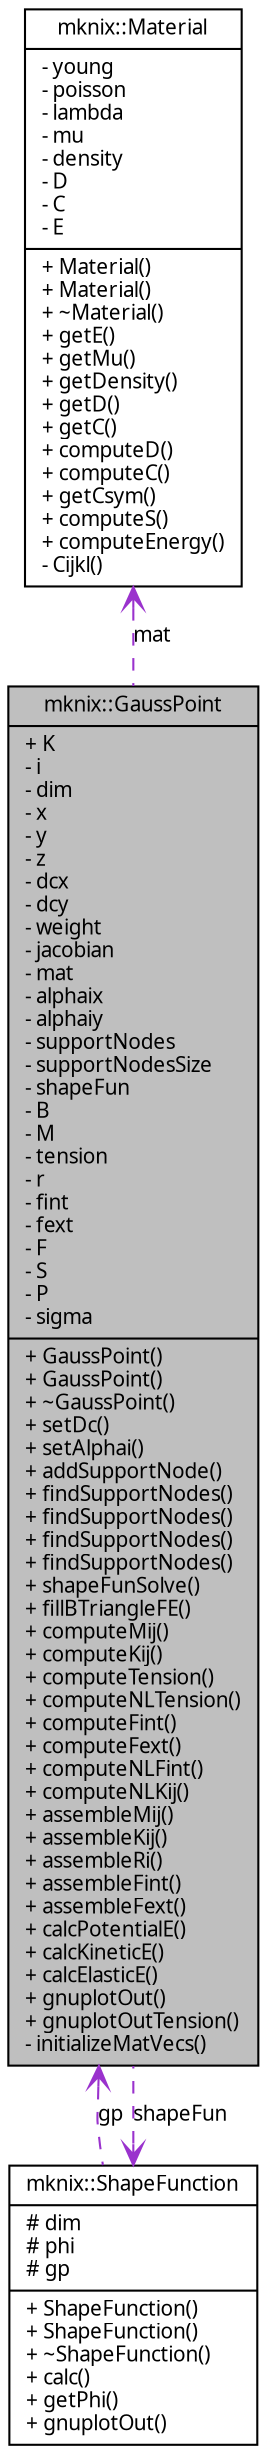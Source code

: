 digraph G
{
  edge [fontname="FreeSans.ttf",fontsize=10,labelfontname="FreeSans.ttf",labelfontsize=10];
  node [fontname="FreeSans.ttf",fontsize=10,shape=record];
  Node1 [label="{mknix::GaussPoint\n|+ K\l- i\l- dim\l- x\l- y\l- z\l- dcx\l- dcy\l- weight\l- jacobian\l- mat\l- alphaix\l- alphaiy\l- supportNodes\l- supportNodesSize\l- shapeFun\l- B\l- M\l- tension\l- r\l- fint\l- fext\l- F\l- S\l- P\l- sigma\l|+ GaussPoint()\l+ GaussPoint()\l+ ~GaussPoint()\l+ setDc()\l+ setAlphai()\l+ addSupportNode()\l+ findSupportNodes()\l+ findSupportNodes()\l+ findSupportNodes()\l+ findSupportNodes()\l+ shapeFunSolve()\l+ fillBTriangleFE()\l+ computeMij()\l+ computeKij()\l+ computeTension()\l+ computeNLTension()\l+ computeFint()\l+ computeFext()\l+ computeNLFint()\l+ computeNLKij()\l+ assembleMij()\l+ assembleKij()\l+ assembleRi()\l+ assembleFint()\l+ assembleFext()\l+ calcPotentialE()\l+ calcKineticE()\l+ calcElasticE()\l+ gnuplotOut()\l+ gnuplotOutTension()\l- initializeMatVecs()\l}",height=0.2,width=0.4,color="black", fillcolor="grey75", style="filled" fontcolor="black"];
  Node2 -> Node1 [dir=back,color="darkorchid3",fontsize=10,style="dashed",label="mat",arrowtail="open"];
  Node2 [label="{mknix::Material\n|- young\l- poisson\l- lambda\l- mu\l- density\l- D\l- C\l- E\l|+ Material()\l+ Material()\l+ ~Material()\l+ getE()\l+ getMu()\l+ getDensity()\l+ getD()\l+ getC()\l+ computeD()\l+ computeC()\l+ getCsym()\l+ computeS()\l+ computeEnergy()\l- Cijkl()\l}",height=0.2,width=0.4,color="black", fillcolor="white", style="filled",URL="$classmknix_1_1Material.html"];
  Node3 -> Node1 [dir=back,color="darkorchid3",fontsize=10,style="dashed",label="shapeFun",arrowtail="open"];
  Node3 [label="{mknix::ShapeFunction\n|# dim\l# phi\l# gp\l|+ ShapeFunction()\l+ ShapeFunction()\l+ ~ShapeFunction()\l+ calc()\l+ getPhi()\l+ gnuplotOut()\l}",height=0.2,width=0.4,color="black", fillcolor="white", style="filled",URL="$classmknix_1_1ShapeFunction.html"];
  Node1 -> Node3 [dir=back,color="darkorchid3",fontsize=10,style="dashed",label="gp",arrowtail="open"];
}
